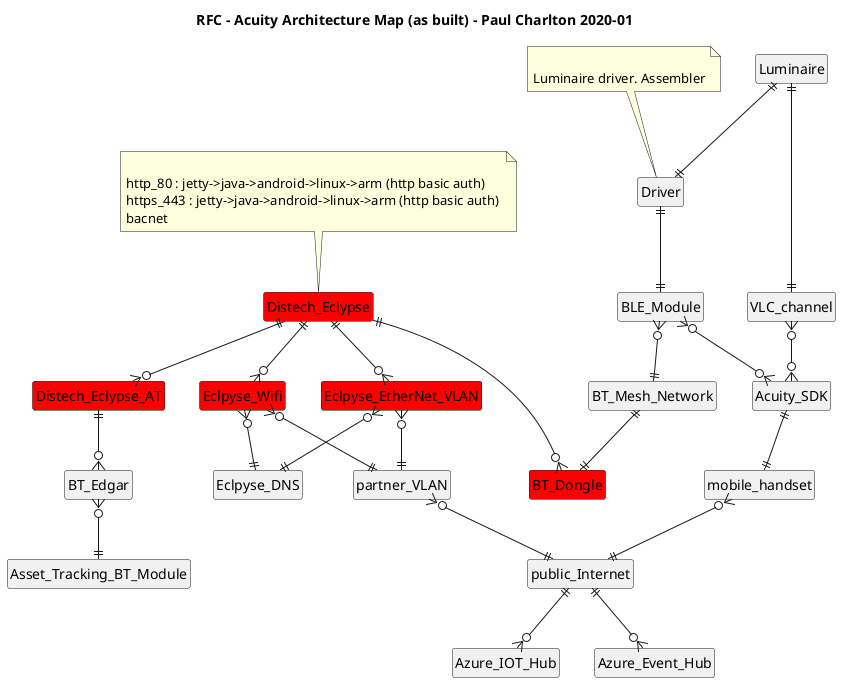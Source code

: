 @startuml
title RFC - Acuity Architecture Map (as built) - Paul Charlton 2020-01
hide circle
hide empty members

entity Luminaire
entity Driver
entity BLE_Module
entity BT_Mesh_Network
entity Distech_Eclypse #red
entity Distech_Eclypse_AT #red
entity BT_Dongle #red
entity BT_Edgar
entity Eclpyse_Wifi #red
entity Eclpyse_EtherNet_VLAN #red
entity partner_VLAN
entity public_Internet
entity Azure_IOT_Hub
entity Acuity_SDK
entity Asset_Tracking_BT_Module
entity mobile_handset
entity VLC_channel
entity Azure_Event_Hub

Luminaire ||--|| Driver
Luminaire ||--|| VLC_channel
Driver ||--|| BLE_Module
BLE_Module }o--|| BT_Mesh_Network
BT_Mesh_Network ||--|| BT_Dongle
Distech_Eclypse ||--o{ Distech_Eclypse_AT
Distech_Eclypse ||--o{ BT_Dongle
Distech_Eclypse ||--o{ Eclpyse_EtherNet_VLAN
Distech_Eclypse ||--o{ Eclpyse_Wifi
Distech_Eclypse_AT ||--o{ BT_Edgar
Eclpyse_Wifi }o--|| Eclpyse_DNS
Eclpyse_EtherNet_VLAN }o--|| Eclpyse_DNS
Eclpyse_Wifi }o--|| partner_VLAN
Eclpyse_EtherNet_VLAN }o--|| partner_VLAN
partner_VLAN }o--|| public_Internet
public_Internet ||--o{ Azure_IOT_Hub
VLC_channel }o--o{ Acuity_SDK
Acuity_SDK ||--|| mobile_handset
mobile_handset }o--|| public_Internet
public_Internet ||--o{ Azure_Event_Hub
BT_Edgar }o--|| Asset_Tracking_BT_Module
BLE_Module }o--o{ Acuity_SDK

note top of Driver : \n\
Luminaire driver. Assembler

note top of Distech_Eclypse : \n\
http_80 : jetty->java->android->linux->arm (http basic auth) \n\
https_443 : jetty->java->android->linux->arm (http basic auth) \n\
bacnet

@enduml
